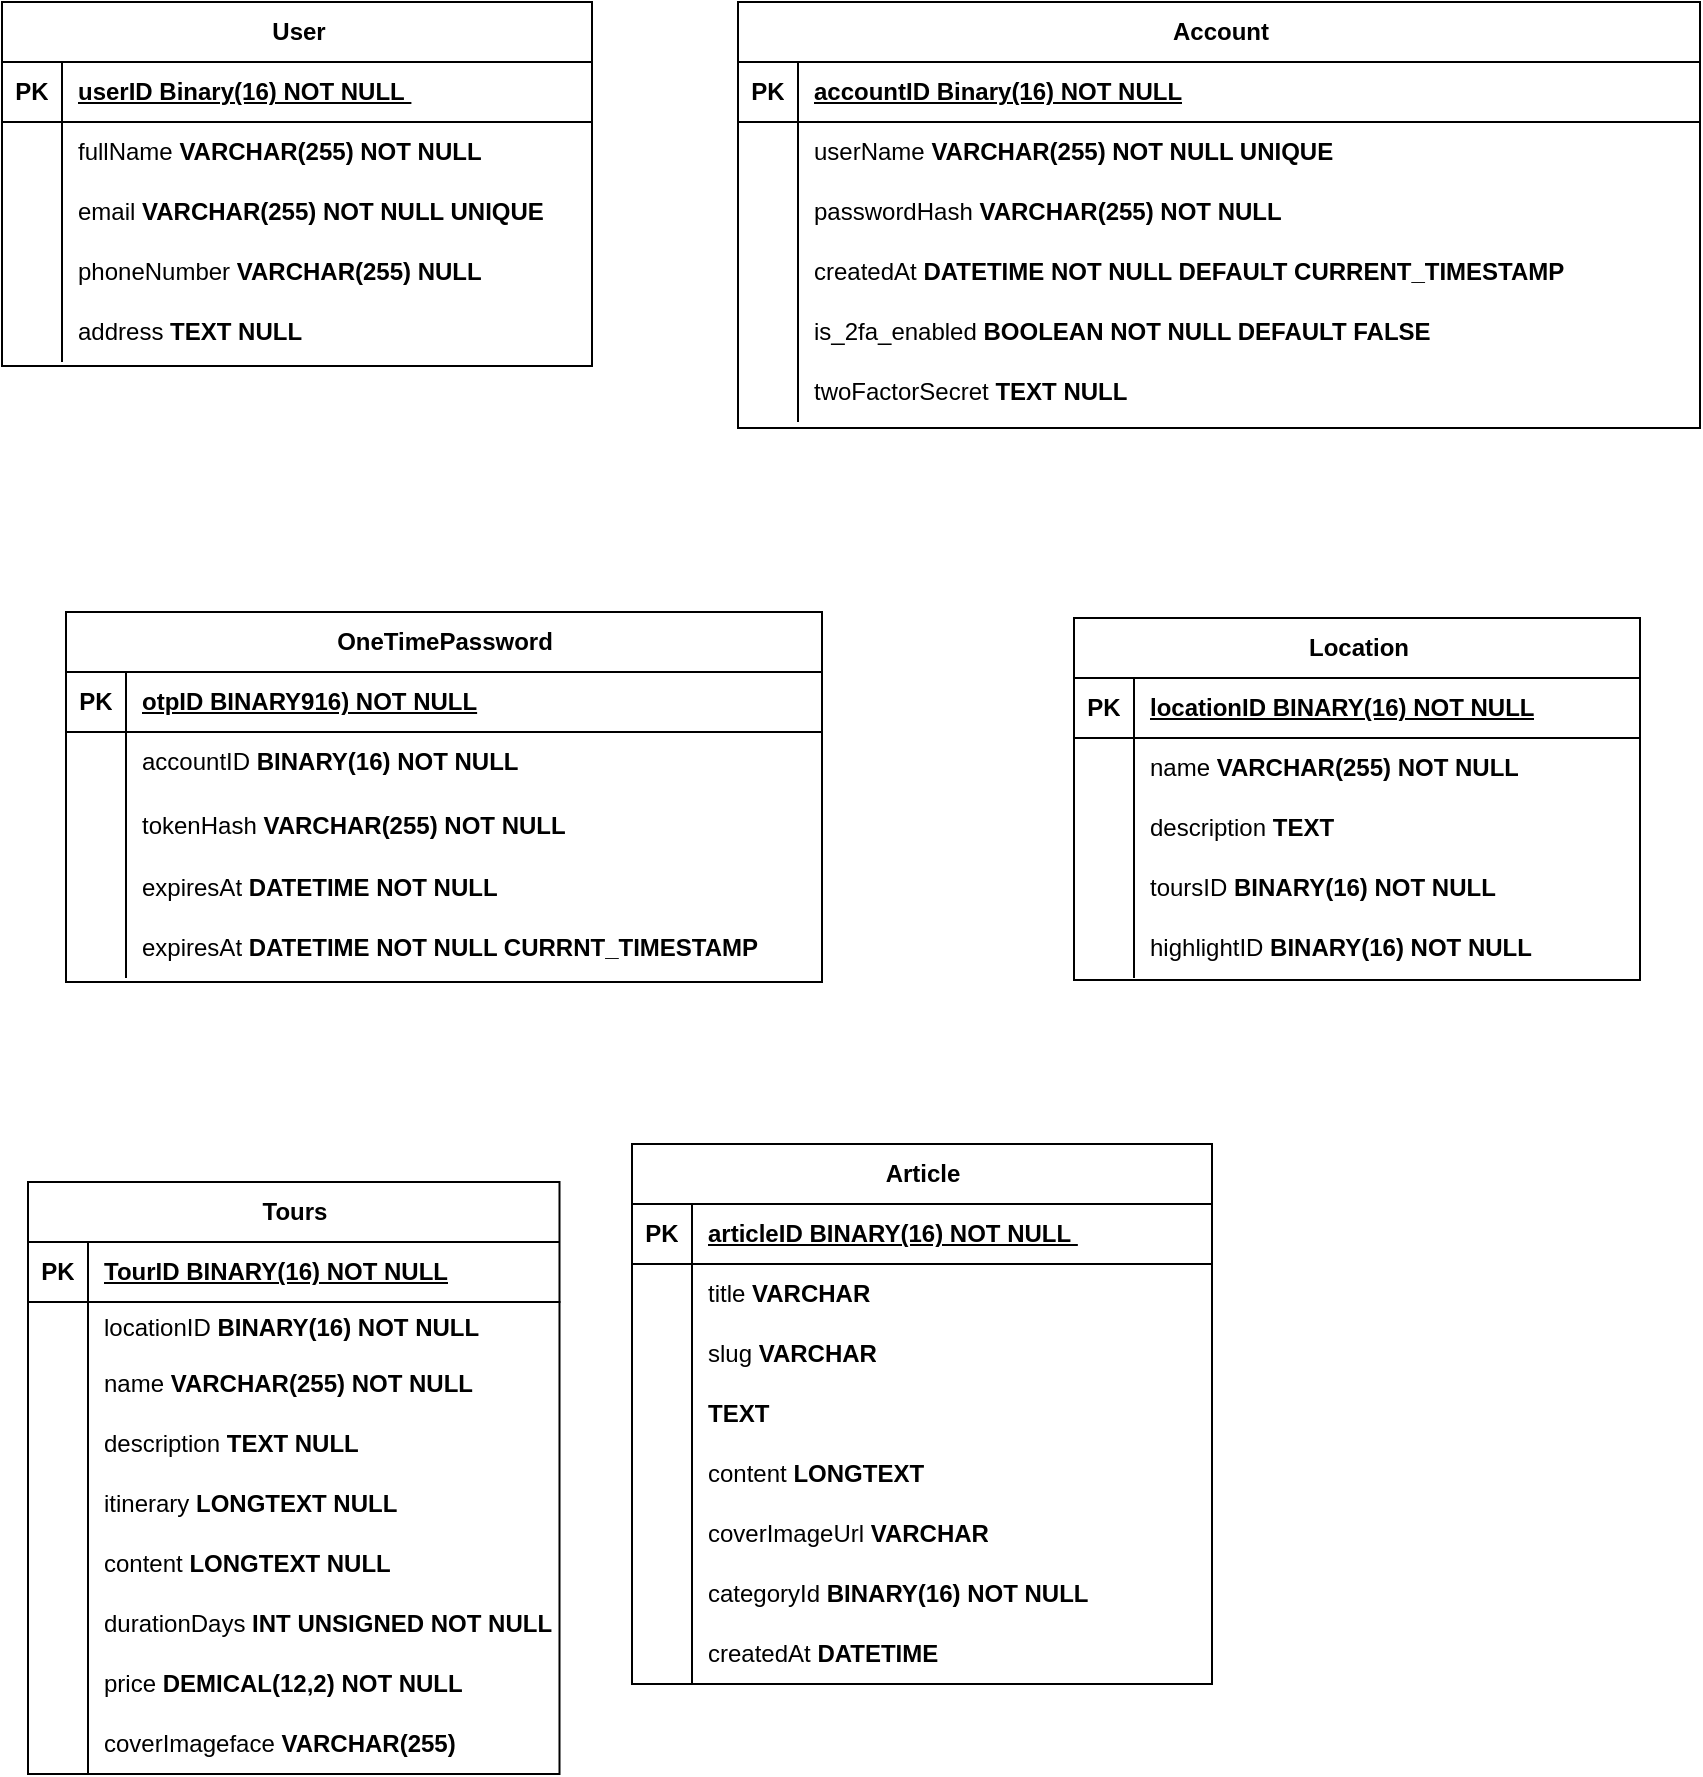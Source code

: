 <mxfile version="28.2.7">
  <diagram name="Page-1" id="dCFcM9UDtYnMXEt41zr1">
    <mxGraphModel dx="988" dy="653" grid="0" gridSize="10" guides="1" tooltips="1" connect="1" arrows="1" fold="1" page="0" pageScale="1" pageWidth="850" pageHeight="1100" math="0" shadow="0">
      <root>
        <mxCell id="0" />
        <mxCell id="1" parent="0" />
        <mxCell id="m0jxRpbqqGILVrSbafqr-1" value="User" style="shape=table;startSize=30;container=1;collapsible=1;childLayout=tableLayout;fixedRows=1;rowLines=0;fontStyle=1;align=center;resizeLast=1;html=1;" parent="1" vertex="1">
          <mxGeometry x="350" y="238" width="295" height="182" as="geometry" />
        </mxCell>
        <mxCell id="m0jxRpbqqGILVrSbafqr-2" value="" style="shape=tableRow;horizontal=0;startSize=0;swimlaneHead=0;swimlaneBody=0;fillColor=none;collapsible=0;dropTarget=0;points=[[0,0.5],[1,0.5]];portConstraint=eastwest;top=0;left=0;right=0;bottom=1;" parent="m0jxRpbqqGILVrSbafqr-1" vertex="1">
          <mxGeometry y="30" width="295" height="30" as="geometry" />
        </mxCell>
        <mxCell id="m0jxRpbqqGILVrSbafqr-3" value="PK" style="shape=partialRectangle;connectable=0;fillColor=none;top=0;left=0;bottom=0;right=0;fontStyle=1;overflow=hidden;whiteSpace=wrap;html=1;" parent="m0jxRpbqqGILVrSbafqr-2" vertex="1">
          <mxGeometry width="30" height="30" as="geometry">
            <mxRectangle width="30" height="30" as="alternateBounds" />
          </mxGeometry>
        </mxCell>
        <mxCell id="m0jxRpbqqGILVrSbafqr-4" value="userID Binary(16) NOT NULL&amp;nbsp;" style="shape=partialRectangle;connectable=0;fillColor=none;top=0;left=0;bottom=0;right=0;align=left;spacingLeft=6;fontStyle=5;overflow=hidden;whiteSpace=wrap;html=1;" parent="m0jxRpbqqGILVrSbafqr-2" vertex="1">
          <mxGeometry x="30" width="265" height="30" as="geometry">
            <mxRectangle width="265" height="30" as="alternateBounds" />
          </mxGeometry>
        </mxCell>
        <mxCell id="m0jxRpbqqGILVrSbafqr-5" value="" style="shape=tableRow;horizontal=0;startSize=0;swimlaneHead=0;swimlaneBody=0;fillColor=none;collapsible=0;dropTarget=0;points=[[0,0.5],[1,0.5]];portConstraint=eastwest;top=0;left=0;right=0;bottom=0;" parent="m0jxRpbqqGILVrSbafqr-1" vertex="1">
          <mxGeometry y="60" width="295" height="30" as="geometry" />
        </mxCell>
        <mxCell id="m0jxRpbqqGILVrSbafqr-6" value="" style="shape=partialRectangle;connectable=0;fillColor=none;top=0;left=0;bottom=0;right=0;editable=1;overflow=hidden;whiteSpace=wrap;html=1;" parent="m0jxRpbqqGILVrSbafqr-5" vertex="1">
          <mxGeometry width="30" height="30" as="geometry">
            <mxRectangle width="30" height="30" as="alternateBounds" />
          </mxGeometry>
        </mxCell>
        <mxCell id="m0jxRpbqqGILVrSbafqr-7" value="fullName &lt;b&gt;VARCHAR(255) NOT NULL&lt;/b&gt;" style="shape=partialRectangle;connectable=0;fillColor=none;top=0;left=0;bottom=0;right=0;align=left;spacingLeft=6;overflow=hidden;whiteSpace=wrap;html=1;" parent="m0jxRpbqqGILVrSbafqr-5" vertex="1">
          <mxGeometry x="30" width="265" height="30" as="geometry">
            <mxRectangle width="265" height="30" as="alternateBounds" />
          </mxGeometry>
        </mxCell>
        <mxCell id="m0jxRpbqqGILVrSbafqr-8" value="" style="shape=tableRow;horizontal=0;startSize=0;swimlaneHead=0;swimlaneBody=0;fillColor=none;collapsible=0;dropTarget=0;points=[[0,0.5],[1,0.5]];portConstraint=eastwest;top=0;left=0;right=0;bottom=0;" parent="m0jxRpbqqGILVrSbafqr-1" vertex="1">
          <mxGeometry y="90" width="295" height="30" as="geometry" />
        </mxCell>
        <mxCell id="m0jxRpbqqGILVrSbafqr-9" value="" style="shape=partialRectangle;connectable=0;fillColor=none;top=0;left=0;bottom=0;right=0;editable=1;overflow=hidden;whiteSpace=wrap;html=1;" parent="m0jxRpbqqGILVrSbafqr-8" vertex="1">
          <mxGeometry width="30" height="30" as="geometry">
            <mxRectangle width="30" height="30" as="alternateBounds" />
          </mxGeometry>
        </mxCell>
        <mxCell id="m0jxRpbqqGILVrSbafqr-10" value="email&lt;b&gt; VARCHAR(255) NOT NULL UNIQUE&lt;/b&gt;" style="shape=partialRectangle;connectable=0;fillColor=none;top=0;left=0;bottom=0;right=0;align=left;spacingLeft=6;overflow=hidden;whiteSpace=wrap;html=1;" parent="m0jxRpbqqGILVrSbafqr-8" vertex="1">
          <mxGeometry x="30" width="265" height="30" as="geometry">
            <mxRectangle width="265" height="30" as="alternateBounds" />
          </mxGeometry>
        </mxCell>
        <mxCell id="m0jxRpbqqGILVrSbafqr-18" value="" style="shape=tableRow;horizontal=0;startSize=0;swimlaneHead=0;swimlaneBody=0;fillColor=none;collapsible=0;dropTarget=0;points=[[0,0.5],[1,0.5]];portConstraint=eastwest;top=0;left=0;right=0;bottom=0;" parent="m0jxRpbqqGILVrSbafqr-1" vertex="1">
          <mxGeometry y="120" width="295" height="30" as="geometry" />
        </mxCell>
        <mxCell id="m0jxRpbqqGILVrSbafqr-19" value="" style="shape=partialRectangle;connectable=0;fillColor=none;top=0;left=0;bottom=0;right=0;editable=1;overflow=hidden;whiteSpace=wrap;html=1;" parent="m0jxRpbqqGILVrSbafqr-18" vertex="1">
          <mxGeometry width="30" height="30" as="geometry">
            <mxRectangle width="30" height="30" as="alternateBounds" />
          </mxGeometry>
        </mxCell>
        <mxCell id="m0jxRpbqqGILVrSbafqr-20" value="phoneNumber &lt;b&gt;VARCHAR(255) NULL&lt;/b&gt;" style="shape=partialRectangle;connectable=0;fillColor=none;top=0;left=0;bottom=0;right=0;align=left;spacingLeft=6;overflow=hidden;whiteSpace=wrap;html=1;" parent="m0jxRpbqqGILVrSbafqr-18" vertex="1">
          <mxGeometry x="30" width="265" height="30" as="geometry">
            <mxRectangle width="265" height="30" as="alternateBounds" />
          </mxGeometry>
        </mxCell>
        <mxCell id="m0jxRpbqqGILVrSbafqr-21" value="" style="shape=tableRow;horizontal=0;startSize=0;swimlaneHead=0;swimlaneBody=0;fillColor=none;collapsible=0;dropTarget=0;points=[[0,0.5],[1,0.5]];portConstraint=eastwest;top=0;left=0;right=0;bottom=0;" parent="m0jxRpbqqGILVrSbafqr-1" vertex="1">
          <mxGeometry y="150" width="295" height="30" as="geometry" />
        </mxCell>
        <mxCell id="m0jxRpbqqGILVrSbafqr-22" value="" style="shape=partialRectangle;connectable=0;fillColor=none;top=0;left=0;bottom=0;right=0;editable=1;overflow=hidden;whiteSpace=wrap;html=1;" parent="m0jxRpbqqGILVrSbafqr-21" vertex="1">
          <mxGeometry width="30" height="30" as="geometry">
            <mxRectangle width="30" height="30" as="alternateBounds" />
          </mxGeometry>
        </mxCell>
        <mxCell id="m0jxRpbqqGILVrSbafqr-23" value="address &lt;b&gt;TEXT NULL&lt;/b&gt;" style="shape=partialRectangle;connectable=0;fillColor=none;top=0;left=0;bottom=0;right=0;align=left;spacingLeft=6;overflow=hidden;whiteSpace=wrap;html=1;" parent="m0jxRpbqqGILVrSbafqr-21" vertex="1">
          <mxGeometry x="30" width="265" height="30" as="geometry">
            <mxRectangle width="265" height="30" as="alternateBounds" />
          </mxGeometry>
        </mxCell>
        <mxCell id="m0jxRpbqqGILVrSbafqr-27" value="Account" style="shape=table;startSize=30;container=1;collapsible=1;childLayout=tableLayout;fixedRows=1;rowLines=0;fontStyle=1;align=center;resizeLast=1;html=1;" parent="1" vertex="1">
          <mxGeometry x="718" y="238" width="481" height="213" as="geometry" />
        </mxCell>
        <mxCell id="m0jxRpbqqGILVrSbafqr-28" value="" style="shape=tableRow;horizontal=0;startSize=0;swimlaneHead=0;swimlaneBody=0;fillColor=none;collapsible=0;dropTarget=0;points=[[0,0.5],[1,0.5]];portConstraint=eastwest;top=0;left=0;right=0;bottom=1;" parent="m0jxRpbqqGILVrSbafqr-27" vertex="1">
          <mxGeometry y="30" width="481" height="30" as="geometry" />
        </mxCell>
        <mxCell id="m0jxRpbqqGILVrSbafqr-29" value="PK" style="shape=partialRectangle;connectable=0;fillColor=none;top=0;left=0;bottom=0;right=0;fontStyle=1;overflow=hidden;whiteSpace=wrap;html=1;" parent="m0jxRpbqqGILVrSbafqr-28" vertex="1">
          <mxGeometry width="30" height="30" as="geometry">
            <mxRectangle width="30" height="30" as="alternateBounds" />
          </mxGeometry>
        </mxCell>
        <mxCell id="m0jxRpbqqGILVrSbafqr-30" value="accountID Binary(16) NOT NULL" style="shape=partialRectangle;connectable=0;fillColor=none;top=0;left=0;bottom=0;right=0;align=left;spacingLeft=6;fontStyle=5;overflow=hidden;whiteSpace=wrap;html=1;" parent="m0jxRpbqqGILVrSbafqr-28" vertex="1">
          <mxGeometry x="30" width="451" height="30" as="geometry">
            <mxRectangle width="451" height="30" as="alternateBounds" />
          </mxGeometry>
        </mxCell>
        <mxCell id="m0jxRpbqqGILVrSbafqr-31" value="" style="shape=tableRow;horizontal=0;startSize=0;swimlaneHead=0;swimlaneBody=0;fillColor=none;collapsible=0;dropTarget=0;points=[[0,0.5],[1,0.5]];portConstraint=eastwest;top=0;left=0;right=0;bottom=0;" parent="m0jxRpbqqGILVrSbafqr-27" vertex="1">
          <mxGeometry y="60" width="481" height="30" as="geometry" />
        </mxCell>
        <mxCell id="m0jxRpbqqGILVrSbafqr-32" value="" style="shape=partialRectangle;connectable=0;fillColor=none;top=0;left=0;bottom=0;right=0;editable=1;overflow=hidden;whiteSpace=wrap;html=1;" parent="m0jxRpbqqGILVrSbafqr-31" vertex="1">
          <mxGeometry width="30" height="30" as="geometry">
            <mxRectangle width="30" height="30" as="alternateBounds" />
          </mxGeometry>
        </mxCell>
        <mxCell id="m0jxRpbqqGILVrSbafqr-33" value="userName &lt;b&gt;VARCHAR(255) NOT NULL UNIQUE&lt;/b&gt;" style="shape=partialRectangle;connectable=0;fillColor=none;top=0;left=0;bottom=0;right=0;align=left;spacingLeft=6;overflow=hidden;whiteSpace=wrap;html=1;" parent="m0jxRpbqqGILVrSbafqr-31" vertex="1">
          <mxGeometry x="30" width="451" height="30" as="geometry">
            <mxRectangle width="451" height="30" as="alternateBounds" />
          </mxGeometry>
        </mxCell>
        <mxCell id="m0jxRpbqqGILVrSbafqr-34" value="" style="shape=tableRow;horizontal=0;startSize=0;swimlaneHead=0;swimlaneBody=0;fillColor=none;collapsible=0;dropTarget=0;points=[[0,0.5],[1,0.5]];portConstraint=eastwest;top=0;left=0;right=0;bottom=0;" parent="m0jxRpbqqGILVrSbafqr-27" vertex="1">
          <mxGeometry y="90" width="481" height="30" as="geometry" />
        </mxCell>
        <mxCell id="m0jxRpbqqGILVrSbafqr-35" value="" style="shape=partialRectangle;connectable=0;fillColor=none;top=0;left=0;bottom=0;right=0;editable=1;overflow=hidden;whiteSpace=wrap;html=1;" parent="m0jxRpbqqGILVrSbafqr-34" vertex="1">
          <mxGeometry width="30" height="30" as="geometry">
            <mxRectangle width="30" height="30" as="alternateBounds" />
          </mxGeometry>
        </mxCell>
        <mxCell id="m0jxRpbqqGILVrSbafqr-36" value="passwordHash &lt;b&gt;VARCHAR(255) NOT NULL&lt;/b&gt;" style="shape=partialRectangle;connectable=0;fillColor=none;top=0;left=0;bottom=0;right=0;align=left;spacingLeft=6;overflow=hidden;whiteSpace=wrap;html=1;" parent="m0jxRpbqqGILVrSbafqr-34" vertex="1">
          <mxGeometry x="30" width="451" height="30" as="geometry">
            <mxRectangle width="451" height="30" as="alternateBounds" />
          </mxGeometry>
        </mxCell>
        <mxCell id="m0jxRpbqqGILVrSbafqr-37" value="" style="shape=tableRow;horizontal=0;startSize=0;swimlaneHead=0;swimlaneBody=0;fillColor=none;collapsible=0;dropTarget=0;points=[[0,0.5],[1,0.5]];portConstraint=eastwest;top=0;left=0;right=0;bottom=0;" parent="m0jxRpbqqGILVrSbafqr-27" vertex="1">
          <mxGeometry y="120" width="481" height="30" as="geometry" />
        </mxCell>
        <mxCell id="m0jxRpbqqGILVrSbafqr-38" value="" style="shape=partialRectangle;connectable=0;fillColor=none;top=0;left=0;bottom=0;right=0;editable=1;overflow=hidden;whiteSpace=wrap;html=1;" parent="m0jxRpbqqGILVrSbafqr-37" vertex="1">
          <mxGeometry width="30" height="30" as="geometry">
            <mxRectangle width="30" height="30" as="alternateBounds" />
          </mxGeometry>
        </mxCell>
        <mxCell id="m0jxRpbqqGILVrSbafqr-39" value="createdAt &lt;b&gt;DATETIME NOT NULL DEFAULT CURRENT_TIMESTAMP&lt;/b&gt;" style="shape=partialRectangle;connectable=0;fillColor=none;top=0;left=0;bottom=0;right=0;align=left;spacingLeft=6;overflow=hidden;whiteSpace=wrap;html=1;" parent="m0jxRpbqqGILVrSbafqr-37" vertex="1">
          <mxGeometry x="30" width="451" height="30" as="geometry">
            <mxRectangle width="451" height="30" as="alternateBounds" />
          </mxGeometry>
        </mxCell>
        <mxCell id="sr8bmoJyyuacvKMmJ3mU-14" value="" style="shape=tableRow;horizontal=0;startSize=0;swimlaneHead=0;swimlaneBody=0;fillColor=none;collapsible=0;dropTarget=0;points=[[0,0.5],[1,0.5]];portConstraint=eastwest;top=0;left=0;right=0;bottom=0;" parent="m0jxRpbqqGILVrSbafqr-27" vertex="1">
          <mxGeometry y="150" width="481" height="30" as="geometry" />
        </mxCell>
        <mxCell id="sr8bmoJyyuacvKMmJ3mU-15" value="" style="shape=partialRectangle;connectable=0;fillColor=none;top=0;left=0;bottom=0;right=0;editable=1;overflow=hidden;whiteSpace=wrap;html=1;" parent="sr8bmoJyyuacvKMmJ3mU-14" vertex="1">
          <mxGeometry width="30" height="30" as="geometry">
            <mxRectangle width="30" height="30" as="alternateBounds" />
          </mxGeometry>
        </mxCell>
        <mxCell id="sr8bmoJyyuacvKMmJ3mU-16" value="is_2fa_enabled &lt;b&gt;BOOLEAN NOT NULL DEFAULT FALSE&lt;/b&gt;" style="shape=partialRectangle;connectable=0;fillColor=none;top=0;left=0;bottom=0;right=0;align=left;spacingLeft=6;overflow=hidden;whiteSpace=wrap;html=1;" parent="sr8bmoJyyuacvKMmJ3mU-14" vertex="1">
          <mxGeometry x="30" width="451" height="30" as="geometry">
            <mxRectangle width="451" height="30" as="alternateBounds" />
          </mxGeometry>
        </mxCell>
        <mxCell id="sr8bmoJyyuacvKMmJ3mU-1059" value="" style="shape=tableRow;horizontal=0;startSize=0;swimlaneHead=0;swimlaneBody=0;fillColor=none;collapsible=0;dropTarget=0;points=[[0,0.5],[1,0.5]];portConstraint=eastwest;top=0;left=0;right=0;bottom=0;" parent="m0jxRpbqqGILVrSbafqr-27" vertex="1">
          <mxGeometry y="180" width="481" height="30" as="geometry" />
        </mxCell>
        <mxCell id="sr8bmoJyyuacvKMmJ3mU-1060" value="" style="shape=partialRectangle;connectable=0;fillColor=none;top=0;left=0;bottom=0;right=0;editable=1;overflow=hidden;whiteSpace=wrap;html=1;" parent="sr8bmoJyyuacvKMmJ3mU-1059" vertex="1">
          <mxGeometry width="30" height="30" as="geometry">
            <mxRectangle width="30" height="30" as="alternateBounds" />
          </mxGeometry>
        </mxCell>
        <mxCell id="sr8bmoJyyuacvKMmJ3mU-1061" value="twoFactorSecre&lt;span style=&quot;background-color: transparent; color: light-dark(rgb(0, 0, 0), rgb(255, 255, 255));&quot;&gt;t &lt;b&gt;TEXT NULL&lt;/b&gt;&lt;/span&gt;" style="shape=partialRectangle;connectable=0;fillColor=none;top=0;left=0;bottom=0;right=0;align=left;spacingLeft=6;overflow=hidden;whiteSpace=wrap;html=1;" parent="sr8bmoJyyuacvKMmJ3mU-1059" vertex="1">
          <mxGeometry x="30" width="451" height="30" as="geometry">
            <mxRectangle width="451" height="30" as="alternateBounds" />
          </mxGeometry>
        </mxCell>
        <mxCell id="sr8bmoJyyuacvKMmJ3mU-1062" value="OneTimePassword" style="shape=table;startSize=30;container=1;collapsible=1;childLayout=tableLayout;fixedRows=1;rowLines=0;fontStyle=1;align=center;resizeLast=1;html=1;" parent="1" vertex="1">
          <mxGeometry x="382" y="543" width="378" height="185" as="geometry" />
        </mxCell>
        <mxCell id="sr8bmoJyyuacvKMmJ3mU-1063" value="" style="shape=tableRow;horizontal=0;startSize=0;swimlaneHead=0;swimlaneBody=0;fillColor=none;collapsible=0;dropTarget=0;points=[[0,0.5],[1,0.5]];portConstraint=eastwest;top=0;left=0;right=0;bottom=1;" parent="sr8bmoJyyuacvKMmJ3mU-1062" vertex="1">
          <mxGeometry y="30" width="378" height="30" as="geometry" />
        </mxCell>
        <mxCell id="sr8bmoJyyuacvKMmJ3mU-1064" value="PK" style="shape=partialRectangle;connectable=0;fillColor=none;top=0;left=0;bottom=0;right=0;fontStyle=1;overflow=hidden;whiteSpace=wrap;html=1;" parent="sr8bmoJyyuacvKMmJ3mU-1063" vertex="1">
          <mxGeometry width="30" height="30" as="geometry">
            <mxRectangle width="30" height="30" as="alternateBounds" />
          </mxGeometry>
        </mxCell>
        <mxCell id="sr8bmoJyyuacvKMmJ3mU-1065" value="otpID BINARY916) NOT NULL" style="shape=partialRectangle;connectable=0;fillColor=none;top=0;left=0;bottom=0;right=0;align=left;spacingLeft=6;fontStyle=5;overflow=hidden;whiteSpace=wrap;html=1;" parent="sr8bmoJyyuacvKMmJ3mU-1063" vertex="1">
          <mxGeometry x="30" width="348" height="30" as="geometry">
            <mxRectangle width="348" height="30" as="alternateBounds" />
          </mxGeometry>
        </mxCell>
        <mxCell id="sr8bmoJyyuacvKMmJ3mU-1066" value="" style="shape=tableRow;horizontal=0;startSize=0;swimlaneHead=0;swimlaneBody=0;fillColor=none;collapsible=0;dropTarget=0;points=[[0,0.5],[1,0.5]];portConstraint=eastwest;top=0;left=0;right=0;bottom=0;" parent="sr8bmoJyyuacvKMmJ3mU-1062" vertex="1">
          <mxGeometry y="60" width="378" height="30" as="geometry" />
        </mxCell>
        <mxCell id="sr8bmoJyyuacvKMmJ3mU-1067" value="" style="shape=partialRectangle;connectable=0;fillColor=none;top=0;left=0;bottom=0;right=0;editable=1;overflow=hidden;whiteSpace=wrap;html=1;" parent="sr8bmoJyyuacvKMmJ3mU-1066" vertex="1">
          <mxGeometry width="30" height="30" as="geometry">
            <mxRectangle width="30" height="30" as="alternateBounds" />
          </mxGeometry>
        </mxCell>
        <mxCell id="sr8bmoJyyuacvKMmJ3mU-1068" value="accountID &lt;b&gt;BINARY(16) NOT NULL&amp;nbsp;&lt;/b&gt;" style="shape=partialRectangle;connectable=0;fillColor=none;top=0;left=0;bottom=0;right=0;align=left;spacingLeft=6;overflow=hidden;whiteSpace=wrap;html=1;" parent="sr8bmoJyyuacvKMmJ3mU-1066" vertex="1">
          <mxGeometry x="30" width="348" height="30" as="geometry">
            <mxRectangle width="348" height="30" as="alternateBounds" />
          </mxGeometry>
        </mxCell>
        <mxCell id="sr8bmoJyyuacvKMmJ3mU-1069" value="" style="shape=tableRow;horizontal=0;startSize=0;swimlaneHead=0;swimlaneBody=0;fillColor=none;collapsible=0;dropTarget=0;points=[[0,0.5],[1,0.5]];portConstraint=eastwest;top=0;left=0;right=0;bottom=0;" parent="sr8bmoJyyuacvKMmJ3mU-1062" vertex="1">
          <mxGeometry y="90" width="378" height="33" as="geometry" />
        </mxCell>
        <mxCell id="sr8bmoJyyuacvKMmJ3mU-1070" value="" style="shape=partialRectangle;connectable=0;fillColor=none;top=0;left=0;bottom=0;right=0;editable=1;overflow=hidden;whiteSpace=wrap;html=1;" parent="sr8bmoJyyuacvKMmJ3mU-1069" vertex="1">
          <mxGeometry width="30" height="33" as="geometry">
            <mxRectangle width="30" height="33" as="alternateBounds" />
          </mxGeometry>
        </mxCell>
        <mxCell id="sr8bmoJyyuacvKMmJ3mU-1071" value="tokenHash &lt;b&gt;VARCHAR(255) NOT NULL&lt;/b&gt;" style="shape=partialRectangle;connectable=0;fillColor=none;top=0;left=0;bottom=0;right=0;align=left;spacingLeft=6;overflow=hidden;whiteSpace=wrap;html=1;" parent="sr8bmoJyyuacvKMmJ3mU-1069" vertex="1">
          <mxGeometry x="30" width="348" height="33" as="geometry">
            <mxRectangle width="348" height="33" as="alternateBounds" />
          </mxGeometry>
        </mxCell>
        <mxCell id="sr8bmoJyyuacvKMmJ3mU-1072" value="" style="shape=tableRow;horizontal=0;startSize=0;swimlaneHead=0;swimlaneBody=0;fillColor=none;collapsible=0;dropTarget=0;points=[[0,0.5],[1,0.5]];portConstraint=eastwest;top=0;left=0;right=0;bottom=0;" parent="sr8bmoJyyuacvKMmJ3mU-1062" vertex="1">
          <mxGeometry y="123" width="378" height="30" as="geometry" />
        </mxCell>
        <mxCell id="sr8bmoJyyuacvKMmJ3mU-1073" value="" style="shape=partialRectangle;connectable=0;fillColor=none;top=0;left=0;bottom=0;right=0;editable=1;overflow=hidden;whiteSpace=wrap;html=1;" parent="sr8bmoJyyuacvKMmJ3mU-1072" vertex="1">
          <mxGeometry width="30" height="30" as="geometry">
            <mxRectangle width="30" height="30" as="alternateBounds" />
          </mxGeometry>
        </mxCell>
        <mxCell id="sr8bmoJyyuacvKMmJ3mU-1074" value="expiresAt &lt;b&gt;DATETIME NOT NULL&lt;/b&gt;" style="shape=partialRectangle;connectable=0;fillColor=none;top=0;left=0;bottom=0;right=0;align=left;spacingLeft=6;overflow=hidden;whiteSpace=wrap;html=1;" parent="sr8bmoJyyuacvKMmJ3mU-1072" vertex="1">
          <mxGeometry x="30" width="348" height="30" as="geometry">
            <mxRectangle width="348" height="30" as="alternateBounds" />
          </mxGeometry>
        </mxCell>
        <mxCell id="sr8bmoJyyuacvKMmJ3mU-1076" value="" style="shape=tableRow;horizontal=0;startSize=0;swimlaneHead=0;swimlaneBody=0;fillColor=none;collapsible=0;dropTarget=0;points=[[0,0.5],[1,0.5]];portConstraint=eastwest;top=0;left=0;right=0;bottom=0;" parent="sr8bmoJyyuacvKMmJ3mU-1062" vertex="1">
          <mxGeometry y="153" width="378" height="30" as="geometry" />
        </mxCell>
        <mxCell id="sr8bmoJyyuacvKMmJ3mU-1077" value="" style="shape=partialRectangle;connectable=0;fillColor=none;top=0;left=0;bottom=0;right=0;editable=1;overflow=hidden;whiteSpace=wrap;html=1;" parent="sr8bmoJyyuacvKMmJ3mU-1076" vertex="1">
          <mxGeometry width="30" height="30" as="geometry">
            <mxRectangle width="30" height="30" as="alternateBounds" />
          </mxGeometry>
        </mxCell>
        <mxCell id="sr8bmoJyyuacvKMmJ3mU-1078" value="expiresAt &lt;b&gt;DATETIME NOT NULL CURRNT_TIMESTAMP&lt;/b&gt;" style="shape=partialRectangle;connectable=0;fillColor=none;top=0;left=0;bottom=0;right=0;align=left;spacingLeft=6;overflow=hidden;whiteSpace=wrap;html=1;" parent="sr8bmoJyyuacvKMmJ3mU-1076" vertex="1">
          <mxGeometry x="30" width="348" height="30" as="geometry">
            <mxRectangle width="348" height="30" as="alternateBounds" />
          </mxGeometry>
        </mxCell>
        <mxCell id="sr8bmoJyyuacvKMmJ3mU-1079" value="Location" style="shape=table;startSize=30;container=1;collapsible=1;childLayout=tableLayout;fixedRows=1;rowLines=0;fontStyle=1;align=center;resizeLast=1;html=1;" parent="1" vertex="1">
          <mxGeometry x="886" y="546" width="283" height="181" as="geometry" />
        </mxCell>
        <mxCell id="sr8bmoJyyuacvKMmJ3mU-1080" value="" style="shape=tableRow;horizontal=0;startSize=0;swimlaneHead=0;swimlaneBody=0;fillColor=none;collapsible=0;dropTarget=0;points=[[0,0.5],[1,0.5]];portConstraint=eastwest;top=0;left=0;right=0;bottom=1;" parent="sr8bmoJyyuacvKMmJ3mU-1079" vertex="1">
          <mxGeometry y="30" width="283" height="30" as="geometry" />
        </mxCell>
        <mxCell id="sr8bmoJyyuacvKMmJ3mU-1081" value="PK" style="shape=partialRectangle;connectable=0;fillColor=none;top=0;left=0;bottom=0;right=0;fontStyle=1;overflow=hidden;whiteSpace=wrap;html=1;" parent="sr8bmoJyyuacvKMmJ3mU-1080" vertex="1">
          <mxGeometry width="30" height="30" as="geometry">
            <mxRectangle width="30" height="30" as="alternateBounds" />
          </mxGeometry>
        </mxCell>
        <mxCell id="sr8bmoJyyuacvKMmJ3mU-1082" value="locationID BINARY(16) NOT NULL" style="shape=partialRectangle;connectable=0;fillColor=none;top=0;left=0;bottom=0;right=0;align=left;spacingLeft=6;fontStyle=5;overflow=hidden;whiteSpace=wrap;html=1;" parent="sr8bmoJyyuacvKMmJ3mU-1080" vertex="1">
          <mxGeometry x="30" width="253" height="30" as="geometry">
            <mxRectangle width="253" height="30" as="alternateBounds" />
          </mxGeometry>
        </mxCell>
        <mxCell id="sr8bmoJyyuacvKMmJ3mU-1083" value="" style="shape=tableRow;horizontal=0;startSize=0;swimlaneHead=0;swimlaneBody=0;fillColor=none;collapsible=0;dropTarget=0;points=[[0,0.5],[1,0.5]];portConstraint=eastwest;top=0;left=0;right=0;bottom=0;" parent="sr8bmoJyyuacvKMmJ3mU-1079" vertex="1">
          <mxGeometry y="60" width="283" height="30" as="geometry" />
        </mxCell>
        <mxCell id="sr8bmoJyyuacvKMmJ3mU-1084" value="" style="shape=partialRectangle;connectable=0;fillColor=none;top=0;left=0;bottom=0;right=0;editable=1;overflow=hidden;whiteSpace=wrap;html=1;" parent="sr8bmoJyyuacvKMmJ3mU-1083" vertex="1">
          <mxGeometry width="30" height="30" as="geometry">
            <mxRectangle width="30" height="30" as="alternateBounds" />
          </mxGeometry>
        </mxCell>
        <mxCell id="sr8bmoJyyuacvKMmJ3mU-1085" value="name &lt;b&gt;VARCHAR(255) NOT NULL&lt;/b&gt;" style="shape=partialRectangle;connectable=0;fillColor=none;top=0;left=0;bottom=0;right=0;align=left;spacingLeft=6;overflow=hidden;whiteSpace=wrap;html=1;" parent="sr8bmoJyyuacvKMmJ3mU-1083" vertex="1">
          <mxGeometry x="30" width="253" height="30" as="geometry">
            <mxRectangle width="253" height="30" as="alternateBounds" />
          </mxGeometry>
        </mxCell>
        <mxCell id="sr8bmoJyyuacvKMmJ3mU-1086" value="" style="shape=tableRow;horizontal=0;startSize=0;swimlaneHead=0;swimlaneBody=0;fillColor=none;collapsible=0;dropTarget=0;points=[[0,0.5],[1,0.5]];portConstraint=eastwest;top=0;left=0;right=0;bottom=0;" parent="sr8bmoJyyuacvKMmJ3mU-1079" vertex="1">
          <mxGeometry y="90" width="283" height="30" as="geometry" />
        </mxCell>
        <mxCell id="sr8bmoJyyuacvKMmJ3mU-1087" value="" style="shape=partialRectangle;connectable=0;fillColor=none;top=0;left=0;bottom=0;right=0;editable=1;overflow=hidden;whiteSpace=wrap;html=1;" parent="sr8bmoJyyuacvKMmJ3mU-1086" vertex="1">
          <mxGeometry width="30" height="30" as="geometry">
            <mxRectangle width="30" height="30" as="alternateBounds" />
          </mxGeometry>
        </mxCell>
        <mxCell id="sr8bmoJyyuacvKMmJ3mU-1088" value="description &lt;b&gt;TEXT&lt;/b&gt;&amp;nbsp;" style="shape=partialRectangle;connectable=0;fillColor=none;top=0;left=0;bottom=0;right=0;align=left;spacingLeft=6;overflow=hidden;whiteSpace=wrap;html=1;" parent="sr8bmoJyyuacvKMmJ3mU-1086" vertex="1">
          <mxGeometry x="30" width="253" height="30" as="geometry">
            <mxRectangle width="253" height="30" as="alternateBounds" />
          </mxGeometry>
        </mxCell>
        <mxCell id="sr8bmoJyyuacvKMmJ3mU-1089" value="" style="shape=tableRow;horizontal=0;startSize=0;swimlaneHead=0;swimlaneBody=0;fillColor=none;collapsible=0;dropTarget=0;points=[[0,0.5],[1,0.5]];portConstraint=eastwest;top=0;left=0;right=0;bottom=0;" parent="sr8bmoJyyuacvKMmJ3mU-1079" vertex="1">
          <mxGeometry y="120" width="283" height="30" as="geometry" />
        </mxCell>
        <mxCell id="sr8bmoJyyuacvKMmJ3mU-1090" value="" style="shape=partialRectangle;connectable=0;fillColor=none;top=0;left=0;bottom=0;right=0;editable=1;overflow=hidden;whiteSpace=wrap;html=1;" parent="sr8bmoJyyuacvKMmJ3mU-1089" vertex="1">
          <mxGeometry width="30" height="30" as="geometry">
            <mxRectangle width="30" height="30" as="alternateBounds" />
          </mxGeometry>
        </mxCell>
        <mxCell id="sr8bmoJyyuacvKMmJ3mU-1091" value="toursID &lt;b&gt;BINARY(16) NOT NULL&lt;/b&gt;" style="shape=partialRectangle;connectable=0;fillColor=none;top=0;left=0;bottom=0;right=0;align=left;spacingLeft=6;overflow=hidden;whiteSpace=wrap;html=1;" parent="sr8bmoJyyuacvKMmJ3mU-1089" vertex="1">
          <mxGeometry x="30" width="253" height="30" as="geometry">
            <mxRectangle width="253" height="30" as="alternateBounds" />
          </mxGeometry>
        </mxCell>
        <mxCell id="sr8bmoJyyuacvKMmJ3mU-1092" value="" style="shape=tableRow;horizontal=0;startSize=0;swimlaneHead=0;swimlaneBody=0;fillColor=none;collapsible=0;dropTarget=0;points=[[0,0.5],[1,0.5]];portConstraint=eastwest;top=0;left=0;right=0;bottom=0;" parent="sr8bmoJyyuacvKMmJ3mU-1079" vertex="1">
          <mxGeometry y="150" width="283" height="30" as="geometry" />
        </mxCell>
        <mxCell id="sr8bmoJyyuacvKMmJ3mU-1093" value="" style="shape=partialRectangle;connectable=0;fillColor=none;top=0;left=0;bottom=0;right=0;editable=1;overflow=hidden;whiteSpace=wrap;html=1;" parent="sr8bmoJyyuacvKMmJ3mU-1092" vertex="1">
          <mxGeometry width="30" height="30" as="geometry">
            <mxRectangle width="30" height="30" as="alternateBounds" />
          </mxGeometry>
        </mxCell>
        <mxCell id="sr8bmoJyyuacvKMmJ3mU-1094" value="highlightID &lt;b&gt;BINARY(16) NOT NULL&lt;/b&gt;" style="shape=partialRectangle;connectable=0;fillColor=none;top=0;left=0;bottom=0;right=0;align=left;spacingLeft=6;overflow=hidden;whiteSpace=wrap;html=1;" parent="sr8bmoJyyuacvKMmJ3mU-1092" vertex="1">
          <mxGeometry x="30" width="253" height="30" as="geometry">
            <mxRectangle width="253" height="30" as="alternateBounds" />
          </mxGeometry>
        </mxCell>
        <mxCell id="wUu1ckYVVT6AA69kC_yp-30" value="Tours" style="shape=table;startSize=30;container=1;collapsible=1;childLayout=tableLayout;fixedRows=1;rowLines=0;fontStyle=1;align=center;resizeLast=1;html=1;" vertex="1" parent="1">
          <mxGeometry x="363" y="828" width="265.75" height="296" as="geometry" />
        </mxCell>
        <mxCell id="wUu1ckYVVT6AA69kC_yp-31" value="" style="shape=tableRow;horizontal=0;startSize=0;swimlaneHead=0;swimlaneBody=0;fillColor=none;collapsible=0;dropTarget=0;points=[[0,0.5],[1,0.5]];portConstraint=eastwest;top=0;left=0;right=0;bottom=1;" vertex="1" parent="wUu1ckYVVT6AA69kC_yp-30">
          <mxGeometry y="30" width="265.75" height="30" as="geometry" />
        </mxCell>
        <mxCell id="wUu1ckYVVT6AA69kC_yp-32" value="PK" style="shape=partialRectangle;connectable=0;fillColor=none;top=0;left=0;bottom=0;right=0;fontStyle=1;overflow=hidden;whiteSpace=wrap;html=1;" vertex="1" parent="wUu1ckYVVT6AA69kC_yp-31">
          <mxGeometry width="30" height="30" as="geometry">
            <mxRectangle width="30" height="30" as="alternateBounds" />
          </mxGeometry>
        </mxCell>
        <mxCell id="wUu1ckYVVT6AA69kC_yp-33" value="TourID BINARY(16) NOT NULL" style="shape=partialRectangle;connectable=0;fillColor=none;top=0;left=0;bottom=0;right=0;align=left;spacingLeft=6;fontStyle=5;overflow=hidden;whiteSpace=wrap;html=1;" vertex="1" parent="wUu1ckYVVT6AA69kC_yp-31">
          <mxGeometry x="30" width="235.75" height="30" as="geometry">
            <mxRectangle width="235.75" height="30" as="alternateBounds" />
          </mxGeometry>
        </mxCell>
        <mxCell id="wUu1ckYVVT6AA69kC_yp-34" value="" style="shape=tableRow;horizontal=0;startSize=0;swimlaneHead=0;swimlaneBody=0;fillColor=none;collapsible=0;dropTarget=0;points=[[0,0.5],[1,0.5]];portConstraint=eastwest;top=0;left=0;right=0;bottom=0;" vertex="1" parent="wUu1ckYVVT6AA69kC_yp-30">
          <mxGeometry y="60" width="265.75" height="26" as="geometry" />
        </mxCell>
        <mxCell id="wUu1ckYVVT6AA69kC_yp-35" value="" style="shape=partialRectangle;connectable=0;fillColor=none;top=0;left=0;bottom=0;right=0;editable=1;overflow=hidden;whiteSpace=wrap;html=1;" vertex="1" parent="wUu1ckYVVT6AA69kC_yp-34">
          <mxGeometry width="30" height="26" as="geometry">
            <mxRectangle width="30" height="26" as="alternateBounds" />
          </mxGeometry>
        </mxCell>
        <mxCell id="wUu1ckYVVT6AA69kC_yp-36" value="locationID &lt;b&gt;BINARY(16) NOT NULL&lt;/b&gt;" style="shape=partialRectangle;connectable=0;fillColor=none;top=0;left=0;bottom=0;right=0;align=left;spacingLeft=6;overflow=hidden;whiteSpace=wrap;html=1;" vertex="1" parent="wUu1ckYVVT6AA69kC_yp-34">
          <mxGeometry x="30" width="235.75" height="26" as="geometry">
            <mxRectangle width="235.75" height="26" as="alternateBounds" />
          </mxGeometry>
        </mxCell>
        <mxCell id="wUu1ckYVVT6AA69kC_yp-37" value="" style="shape=tableRow;horizontal=0;startSize=0;swimlaneHead=0;swimlaneBody=0;fillColor=none;collapsible=0;dropTarget=0;points=[[0,0.5],[1,0.5]];portConstraint=eastwest;top=0;left=0;right=0;bottom=0;" vertex="1" parent="wUu1ckYVVT6AA69kC_yp-30">
          <mxGeometry y="86" width="265.75" height="30" as="geometry" />
        </mxCell>
        <mxCell id="wUu1ckYVVT6AA69kC_yp-38" value="" style="shape=partialRectangle;connectable=0;fillColor=none;top=0;left=0;bottom=0;right=0;editable=1;overflow=hidden;whiteSpace=wrap;html=1;" vertex="1" parent="wUu1ckYVVT6AA69kC_yp-37">
          <mxGeometry width="30" height="30" as="geometry">
            <mxRectangle width="30" height="30" as="alternateBounds" />
          </mxGeometry>
        </mxCell>
        <mxCell id="wUu1ckYVVT6AA69kC_yp-39" value="name &lt;b&gt;VARCHAR(255) NOT NULL&lt;/b&gt;&amp;nbsp;" style="shape=partialRectangle;connectable=0;fillColor=none;top=0;left=0;bottom=0;right=0;align=left;spacingLeft=6;overflow=hidden;whiteSpace=wrap;html=1;" vertex="1" parent="wUu1ckYVVT6AA69kC_yp-37">
          <mxGeometry x="30" width="235.75" height="30" as="geometry">
            <mxRectangle width="235.75" height="30" as="alternateBounds" />
          </mxGeometry>
        </mxCell>
        <mxCell id="wUu1ckYVVT6AA69kC_yp-40" value="" style="shape=tableRow;horizontal=0;startSize=0;swimlaneHead=0;swimlaneBody=0;fillColor=none;collapsible=0;dropTarget=0;points=[[0,0.5],[1,0.5]];portConstraint=eastwest;top=0;left=0;right=0;bottom=0;" vertex="1" parent="wUu1ckYVVT6AA69kC_yp-30">
          <mxGeometry y="116" width="265.75" height="30" as="geometry" />
        </mxCell>
        <mxCell id="wUu1ckYVVT6AA69kC_yp-41" value="" style="shape=partialRectangle;connectable=0;fillColor=none;top=0;left=0;bottom=0;right=0;editable=1;overflow=hidden;whiteSpace=wrap;html=1;" vertex="1" parent="wUu1ckYVVT6AA69kC_yp-40">
          <mxGeometry width="30" height="30" as="geometry">
            <mxRectangle width="30" height="30" as="alternateBounds" />
          </mxGeometry>
        </mxCell>
        <mxCell id="wUu1ckYVVT6AA69kC_yp-42" value="description &lt;b&gt;TEXT NULL&lt;/b&gt;" style="shape=partialRectangle;connectable=0;fillColor=none;top=0;left=0;bottom=0;right=0;align=left;spacingLeft=6;overflow=hidden;whiteSpace=wrap;html=1;" vertex="1" parent="wUu1ckYVVT6AA69kC_yp-40">
          <mxGeometry x="30" width="235.75" height="30" as="geometry">
            <mxRectangle width="235.75" height="30" as="alternateBounds" />
          </mxGeometry>
        </mxCell>
        <mxCell id="wUu1ckYVVT6AA69kC_yp-43" value="" style="shape=tableRow;horizontal=0;startSize=0;swimlaneHead=0;swimlaneBody=0;fillColor=none;collapsible=0;dropTarget=0;points=[[0,0.5],[1,0.5]];portConstraint=eastwest;top=0;left=0;right=0;bottom=0;" vertex="1" parent="wUu1ckYVVT6AA69kC_yp-30">
          <mxGeometry y="146" width="265.75" height="30" as="geometry" />
        </mxCell>
        <mxCell id="wUu1ckYVVT6AA69kC_yp-44" value="" style="shape=partialRectangle;connectable=0;fillColor=none;top=0;left=0;bottom=0;right=0;editable=1;overflow=hidden;whiteSpace=wrap;html=1;" vertex="1" parent="wUu1ckYVVT6AA69kC_yp-43">
          <mxGeometry width="30" height="30" as="geometry">
            <mxRectangle width="30" height="30" as="alternateBounds" />
          </mxGeometry>
        </mxCell>
        <mxCell id="wUu1ckYVVT6AA69kC_yp-45" value="itinerary &lt;b&gt;LONGTEXT NULL&lt;/b&gt;" style="shape=partialRectangle;connectable=0;fillColor=none;top=0;left=0;bottom=0;right=0;align=left;spacingLeft=6;overflow=hidden;whiteSpace=wrap;html=1;" vertex="1" parent="wUu1ckYVVT6AA69kC_yp-43">
          <mxGeometry x="30" width="235.75" height="30" as="geometry">
            <mxRectangle width="235.75" height="30" as="alternateBounds" />
          </mxGeometry>
        </mxCell>
        <mxCell id="wUu1ckYVVT6AA69kC_yp-81" value="" style="shape=tableRow;horizontal=0;startSize=0;swimlaneHead=0;swimlaneBody=0;fillColor=none;collapsible=0;dropTarget=0;points=[[0,0.5],[1,0.5]];portConstraint=eastwest;top=0;left=0;right=0;bottom=0;" vertex="1" parent="wUu1ckYVVT6AA69kC_yp-30">
          <mxGeometry y="176" width="265.75" height="30" as="geometry" />
        </mxCell>
        <mxCell id="wUu1ckYVVT6AA69kC_yp-82" value="" style="shape=partialRectangle;connectable=0;fillColor=none;top=0;left=0;bottom=0;right=0;editable=1;overflow=hidden;whiteSpace=wrap;html=1;" vertex="1" parent="wUu1ckYVVT6AA69kC_yp-81">
          <mxGeometry width="30" height="30" as="geometry">
            <mxRectangle width="30" height="30" as="alternateBounds" />
          </mxGeometry>
        </mxCell>
        <mxCell id="wUu1ckYVVT6AA69kC_yp-83" value="content &lt;b&gt;LONGTEXT NULL&lt;/b&gt;" style="shape=partialRectangle;connectable=0;fillColor=none;top=0;left=0;bottom=0;right=0;align=left;spacingLeft=6;overflow=hidden;whiteSpace=wrap;html=1;" vertex="1" parent="wUu1ckYVVT6AA69kC_yp-81">
          <mxGeometry x="30" width="235.75" height="30" as="geometry">
            <mxRectangle width="235.75" height="30" as="alternateBounds" />
          </mxGeometry>
        </mxCell>
        <mxCell id="wUu1ckYVVT6AA69kC_yp-84" value="" style="shape=tableRow;horizontal=0;startSize=0;swimlaneHead=0;swimlaneBody=0;fillColor=none;collapsible=0;dropTarget=0;points=[[0,0.5],[1,0.5]];portConstraint=eastwest;top=0;left=0;right=0;bottom=0;" vertex="1" parent="wUu1ckYVVT6AA69kC_yp-30">
          <mxGeometry y="206" width="265.75" height="30" as="geometry" />
        </mxCell>
        <mxCell id="wUu1ckYVVT6AA69kC_yp-85" value="" style="shape=partialRectangle;connectable=0;fillColor=none;top=0;left=0;bottom=0;right=0;editable=1;overflow=hidden;whiteSpace=wrap;html=1;" vertex="1" parent="wUu1ckYVVT6AA69kC_yp-84">
          <mxGeometry width="30" height="30" as="geometry">
            <mxRectangle width="30" height="30" as="alternateBounds" />
          </mxGeometry>
        </mxCell>
        <mxCell id="wUu1ckYVVT6AA69kC_yp-86" value="durationDays &lt;b&gt;INT UNSIGNED NOT NULL&lt;/b&gt;" style="shape=partialRectangle;connectable=0;fillColor=none;top=0;left=0;bottom=0;right=0;align=left;spacingLeft=6;overflow=hidden;whiteSpace=wrap;html=1;" vertex="1" parent="wUu1ckYVVT6AA69kC_yp-84">
          <mxGeometry x="30" width="235.75" height="30" as="geometry">
            <mxRectangle width="235.75" height="30" as="alternateBounds" />
          </mxGeometry>
        </mxCell>
        <mxCell id="wUu1ckYVVT6AA69kC_yp-87" value="" style="shape=tableRow;horizontal=0;startSize=0;swimlaneHead=0;swimlaneBody=0;fillColor=none;collapsible=0;dropTarget=0;points=[[0,0.5],[1,0.5]];portConstraint=eastwest;top=0;left=0;right=0;bottom=0;" vertex="1" parent="wUu1ckYVVT6AA69kC_yp-30">
          <mxGeometry y="236" width="265.75" height="30" as="geometry" />
        </mxCell>
        <mxCell id="wUu1ckYVVT6AA69kC_yp-88" value="" style="shape=partialRectangle;connectable=0;fillColor=none;top=0;left=0;bottom=0;right=0;editable=1;overflow=hidden;whiteSpace=wrap;html=1;" vertex="1" parent="wUu1ckYVVT6AA69kC_yp-87">
          <mxGeometry width="30" height="30" as="geometry">
            <mxRectangle width="30" height="30" as="alternateBounds" />
          </mxGeometry>
        </mxCell>
        <mxCell id="wUu1ckYVVT6AA69kC_yp-89" value="price &lt;b&gt;DEMICAL(12,2) NOT NULL&lt;/b&gt;" style="shape=partialRectangle;connectable=0;fillColor=none;top=0;left=0;bottom=0;right=0;align=left;spacingLeft=6;overflow=hidden;whiteSpace=wrap;html=1;" vertex="1" parent="wUu1ckYVVT6AA69kC_yp-87">
          <mxGeometry x="30" width="235.75" height="30" as="geometry">
            <mxRectangle width="235.75" height="30" as="alternateBounds" />
          </mxGeometry>
        </mxCell>
        <mxCell id="wUu1ckYVVT6AA69kC_yp-90" value="" style="shape=tableRow;horizontal=0;startSize=0;swimlaneHead=0;swimlaneBody=0;fillColor=none;collapsible=0;dropTarget=0;points=[[0,0.5],[1,0.5]];portConstraint=eastwest;top=0;left=0;right=0;bottom=0;" vertex="1" parent="wUu1ckYVVT6AA69kC_yp-30">
          <mxGeometry y="266" width="265.75" height="30" as="geometry" />
        </mxCell>
        <mxCell id="wUu1ckYVVT6AA69kC_yp-91" value="" style="shape=partialRectangle;connectable=0;fillColor=none;top=0;left=0;bottom=0;right=0;editable=1;overflow=hidden;whiteSpace=wrap;html=1;" vertex="1" parent="wUu1ckYVVT6AA69kC_yp-90">
          <mxGeometry width="30" height="30" as="geometry">
            <mxRectangle width="30" height="30" as="alternateBounds" />
          </mxGeometry>
        </mxCell>
        <mxCell id="wUu1ckYVVT6AA69kC_yp-92" value="coverImageface&lt;b&gt;&amp;nbsp;VARCHAR(255)&lt;/b&gt;" style="shape=partialRectangle;connectable=0;fillColor=none;top=0;left=0;bottom=0;right=0;align=left;spacingLeft=6;overflow=hidden;whiteSpace=wrap;html=1;" vertex="1" parent="wUu1ckYVVT6AA69kC_yp-90">
          <mxGeometry x="30" width="235.75" height="30" as="geometry">
            <mxRectangle width="235.75" height="30" as="alternateBounds" />
          </mxGeometry>
        </mxCell>
        <mxCell id="wUu1ckYVVT6AA69kC_yp-5" value="Article" style="shape=table;startSize=30;container=1;collapsible=1;childLayout=tableLayout;fixedRows=1;rowLines=0;fontStyle=1;align=center;resizeLast=1;html=1;" vertex="1" parent="1">
          <mxGeometry x="665" y="809" width="290" height="270" as="geometry" />
        </mxCell>
        <mxCell id="wUu1ckYVVT6AA69kC_yp-6" value="" style="shape=tableRow;horizontal=0;startSize=0;swimlaneHead=0;swimlaneBody=0;fillColor=none;collapsible=0;dropTarget=0;points=[[0,0.5],[1,0.5]];portConstraint=eastwest;top=0;left=0;right=0;bottom=1;" vertex="1" parent="wUu1ckYVVT6AA69kC_yp-5">
          <mxGeometry y="30" width="290" height="30" as="geometry" />
        </mxCell>
        <mxCell id="wUu1ckYVVT6AA69kC_yp-7" value="PK" style="shape=partialRectangle;connectable=0;fillColor=none;top=0;left=0;bottom=0;right=0;fontStyle=1;overflow=hidden;whiteSpace=wrap;html=1;" vertex="1" parent="wUu1ckYVVT6AA69kC_yp-6">
          <mxGeometry width="30" height="30" as="geometry">
            <mxRectangle width="30" height="30" as="alternateBounds" />
          </mxGeometry>
        </mxCell>
        <mxCell id="wUu1ckYVVT6AA69kC_yp-8" value="articleID BINARY(16) NOT NULL&amp;nbsp;" style="shape=partialRectangle;connectable=0;fillColor=none;top=0;left=0;bottom=0;right=0;align=left;spacingLeft=6;fontStyle=5;overflow=hidden;whiteSpace=wrap;html=1;" vertex="1" parent="wUu1ckYVVT6AA69kC_yp-6">
          <mxGeometry x="30" width="260" height="30" as="geometry">
            <mxRectangle width="260" height="30" as="alternateBounds" />
          </mxGeometry>
        </mxCell>
        <mxCell id="wUu1ckYVVT6AA69kC_yp-9" value="" style="shape=tableRow;horizontal=0;startSize=0;swimlaneHead=0;swimlaneBody=0;fillColor=none;collapsible=0;dropTarget=0;points=[[0,0.5],[1,0.5]];portConstraint=eastwest;top=0;left=0;right=0;bottom=0;" vertex="1" parent="wUu1ckYVVT6AA69kC_yp-5">
          <mxGeometry y="60" width="290" height="30" as="geometry" />
        </mxCell>
        <mxCell id="wUu1ckYVVT6AA69kC_yp-10" value="" style="shape=partialRectangle;connectable=0;fillColor=none;top=0;left=0;bottom=0;right=0;editable=1;overflow=hidden;whiteSpace=wrap;html=1;" vertex="1" parent="wUu1ckYVVT6AA69kC_yp-9">
          <mxGeometry width="30" height="30" as="geometry">
            <mxRectangle width="30" height="30" as="alternateBounds" />
          </mxGeometry>
        </mxCell>
        <mxCell id="wUu1ckYVVT6AA69kC_yp-11" value="title &lt;b&gt;VARCHAR&lt;/b&gt;" style="shape=partialRectangle;connectable=0;fillColor=none;top=0;left=0;bottom=0;right=0;align=left;spacingLeft=6;overflow=hidden;whiteSpace=wrap;html=1;" vertex="1" parent="wUu1ckYVVT6AA69kC_yp-9">
          <mxGeometry x="30" width="260" height="30" as="geometry">
            <mxRectangle width="260" height="30" as="alternateBounds" />
          </mxGeometry>
        </mxCell>
        <mxCell id="wUu1ckYVVT6AA69kC_yp-12" value="" style="shape=tableRow;horizontal=0;startSize=0;swimlaneHead=0;swimlaneBody=0;fillColor=none;collapsible=0;dropTarget=0;points=[[0,0.5],[1,0.5]];portConstraint=eastwest;top=0;left=0;right=0;bottom=0;" vertex="1" parent="wUu1ckYVVT6AA69kC_yp-5">
          <mxGeometry y="90" width="290" height="30" as="geometry" />
        </mxCell>
        <mxCell id="wUu1ckYVVT6AA69kC_yp-13" value="" style="shape=partialRectangle;connectable=0;fillColor=none;top=0;left=0;bottom=0;right=0;editable=1;overflow=hidden;whiteSpace=wrap;html=1;" vertex="1" parent="wUu1ckYVVT6AA69kC_yp-12">
          <mxGeometry width="30" height="30" as="geometry">
            <mxRectangle width="30" height="30" as="alternateBounds" />
          </mxGeometry>
        </mxCell>
        <mxCell id="wUu1ckYVVT6AA69kC_yp-14" value="slug &lt;b&gt;VARCHAR&lt;/b&gt;" style="shape=partialRectangle;connectable=0;fillColor=none;top=0;left=0;bottom=0;right=0;align=left;spacingLeft=6;overflow=hidden;whiteSpace=wrap;html=1;" vertex="1" parent="wUu1ckYVVT6AA69kC_yp-12">
          <mxGeometry x="30" width="260" height="30" as="geometry">
            <mxRectangle width="260" height="30" as="alternateBounds" />
          </mxGeometry>
        </mxCell>
        <mxCell id="wUu1ckYVVT6AA69kC_yp-15" value="" style="shape=tableRow;horizontal=0;startSize=0;swimlaneHead=0;swimlaneBody=0;fillColor=none;collapsible=0;dropTarget=0;points=[[0,0.5],[1,0.5]];portConstraint=eastwest;top=0;left=0;right=0;bottom=0;" vertex="1" parent="wUu1ckYVVT6AA69kC_yp-5">
          <mxGeometry y="120" width="290" height="30" as="geometry" />
        </mxCell>
        <mxCell id="wUu1ckYVVT6AA69kC_yp-16" value="" style="shape=partialRectangle;connectable=0;fillColor=none;top=0;left=0;bottom=0;right=0;editable=1;overflow=hidden;whiteSpace=wrap;html=1;" vertex="1" parent="wUu1ckYVVT6AA69kC_yp-15">
          <mxGeometry width="30" height="30" as="geometry">
            <mxRectangle width="30" height="30" as="alternateBounds" />
          </mxGeometry>
        </mxCell>
        <mxCell id="wUu1ckYVVT6AA69kC_yp-17" value="&lt;b&gt;TEXT&lt;/b&gt;&amp;nbsp;" style="shape=partialRectangle;connectable=0;fillColor=none;top=0;left=0;bottom=0;right=0;align=left;spacingLeft=6;overflow=hidden;whiteSpace=wrap;html=1;" vertex="1" parent="wUu1ckYVVT6AA69kC_yp-15">
          <mxGeometry x="30" width="260" height="30" as="geometry">
            <mxRectangle width="260" height="30" as="alternateBounds" />
          </mxGeometry>
        </mxCell>
        <mxCell id="wUu1ckYVVT6AA69kC_yp-18" value="" style="shape=tableRow;horizontal=0;startSize=0;swimlaneHead=0;swimlaneBody=0;fillColor=none;collapsible=0;dropTarget=0;points=[[0,0.5],[1,0.5]];portConstraint=eastwest;top=0;left=0;right=0;bottom=0;" vertex="1" parent="wUu1ckYVVT6AA69kC_yp-5">
          <mxGeometry y="150" width="290" height="30" as="geometry" />
        </mxCell>
        <mxCell id="wUu1ckYVVT6AA69kC_yp-19" value="" style="shape=partialRectangle;connectable=0;fillColor=none;top=0;left=0;bottom=0;right=0;editable=1;overflow=hidden;whiteSpace=wrap;html=1;" vertex="1" parent="wUu1ckYVVT6AA69kC_yp-18">
          <mxGeometry width="30" height="30" as="geometry">
            <mxRectangle width="30" height="30" as="alternateBounds" />
          </mxGeometry>
        </mxCell>
        <mxCell id="wUu1ckYVVT6AA69kC_yp-20" value="content &lt;b&gt;LONGTEXT&lt;/b&gt;" style="shape=partialRectangle;connectable=0;fillColor=none;top=0;left=0;bottom=0;right=0;align=left;spacingLeft=6;overflow=hidden;whiteSpace=wrap;html=1;" vertex="1" parent="wUu1ckYVVT6AA69kC_yp-18">
          <mxGeometry x="30" width="260" height="30" as="geometry">
            <mxRectangle width="260" height="30" as="alternateBounds" />
          </mxGeometry>
        </mxCell>
        <mxCell id="wUu1ckYVVT6AA69kC_yp-21" value="" style="shape=tableRow;horizontal=0;startSize=0;swimlaneHead=0;swimlaneBody=0;fillColor=none;collapsible=0;dropTarget=0;points=[[0,0.5],[1,0.5]];portConstraint=eastwest;top=0;left=0;right=0;bottom=0;" vertex="1" parent="wUu1ckYVVT6AA69kC_yp-5">
          <mxGeometry y="180" width="290" height="30" as="geometry" />
        </mxCell>
        <mxCell id="wUu1ckYVVT6AA69kC_yp-22" value="" style="shape=partialRectangle;connectable=0;fillColor=none;top=0;left=0;bottom=0;right=0;editable=1;overflow=hidden;whiteSpace=wrap;html=1;" vertex="1" parent="wUu1ckYVVT6AA69kC_yp-21">
          <mxGeometry width="30" height="30" as="geometry">
            <mxRectangle width="30" height="30" as="alternateBounds" />
          </mxGeometry>
        </mxCell>
        <mxCell id="wUu1ckYVVT6AA69kC_yp-23" value="coverImageUrl &lt;b&gt;VARCHAR&lt;/b&gt;" style="shape=partialRectangle;connectable=0;fillColor=none;top=0;left=0;bottom=0;right=0;align=left;spacingLeft=6;overflow=hidden;whiteSpace=wrap;html=1;" vertex="1" parent="wUu1ckYVVT6AA69kC_yp-21">
          <mxGeometry x="30" width="260" height="30" as="geometry">
            <mxRectangle width="260" height="30" as="alternateBounds" />
          </mxGeometry>
        </mxCell>
        <mxCell id="wUu1ckYVVT6AA69kC_yp-24" value="" style="shape=tableRow;horizontal=0;startSize=0;swimlaneHead=0;swimlaneBody=0;fillColor=none;collapsible=0;dropTarget=0;points=[[0,0.5],[1,0.5]];portConstraint=eastwest;top=0;left=0;right=0;bottom=0;" vertex="1" parent="wUu1ckYVVT6AA69kC_yp-5">
          <mxGeometry y="210" width="290" height="30" as="geometry" />
        </mxCell>
        <mxCell id="wUu1ckYVVT6AA69kC_yp-25" value="" style="shape=partialRectangle;connectable=0;fillColor=none;top=0;left=0;bottom=0;right=0;editable=1;overflow=hidden;whiteSpace=wrap;html=1;" vertex="1" parent="wUu1ckYVVT6AA69kC_yp-24">
          <mxGeometry width="30" height="30" as="geometry">
            <mxRectangle width="30" height="30" as="alternateBounds" />
          </mxGeometry>
        </mxCell>
        <mxCell id="wUu1ckYVVT6AA69kC_yp-26" value="categoryId &lt;b&gt;BINARY(16) NOT NULL&lt;/b&gt;" style="shape=partialRectangle;connectable=0;fillColor=none;top=0;left=0;bottom=0;right=0;align=left;spacingLeft=6;overflow=hidden;whiteSpace=wrap;html=1;" vertex="1" parent="wUu1ckYVVT6AA69kC_yp-24">
          <mxGeometry x="30" width="260" height="30" as="geometry">
            <mxRectangle width="260" height="30" as="alternateBounds" />
          </mxGeometry>
        </mxCell>
        <mxCell id="wUu1ckYVVT6AA69kC_yp-27" value="" style="shape=tableRow;horizontal=0;startSize=0;swimlaneHead=0;swimlaneBody=0;fillColor=none;collapsible=0;dropTarget=0;points=[[0,0.5],[1,0.5]];portConstraint=eastwest;top=0;left=0;right=0;bottom=0;" vertex="1" parent="wUu1ckYVVT6AA69kC_yp-5">
          <mxGeometry y="240" width="290" height="30" as="geometry" />
        </mxCell>
        <mxCell id="wUu1ckYVVT6AA69kC_yp-28" value="" style="shape=partialRectangle;connectable=0;fillColor=none;top=0;left=0;bottom=0;right=0;editable=1;overflow=hidden;whiteSpace=wrap;html=1;" vertex="1" parent="wUu1ckYVVT6AA69kC_yp-27">
          <mxGeometry width="30" height="30" as="geometry">
            <mxRectangle width="30" height="30" as="alternateBounds" />
          </mxGeometry>
        </mxCell>
        <mxCell id="wUu1ckYVVT6AA69kC_yp-29" value="createdAt &lt;b&gt;DATETIME&amp;nbsp;&lt;/b&gt;" style="shape=partialRectangle;connectable=0;fillColor=none;top=0;left=0;bottom=0;right=0;align=left;spacingLeft=6;overflow=hidden;whiteSpace=wrap;html=1;" vertex="1" parent="wUu1ckYVVT6AA69kC_yp-27">
          <mxGeometry x="30" width="260" height="30" as="geometry">
            <mxRectangle width="260" height="30" as="alternateBounds" />
          </mxGeometry>
        </mxCell>
      </root>
    </mxGraphModel>
  </diagram>
</mxfile>

